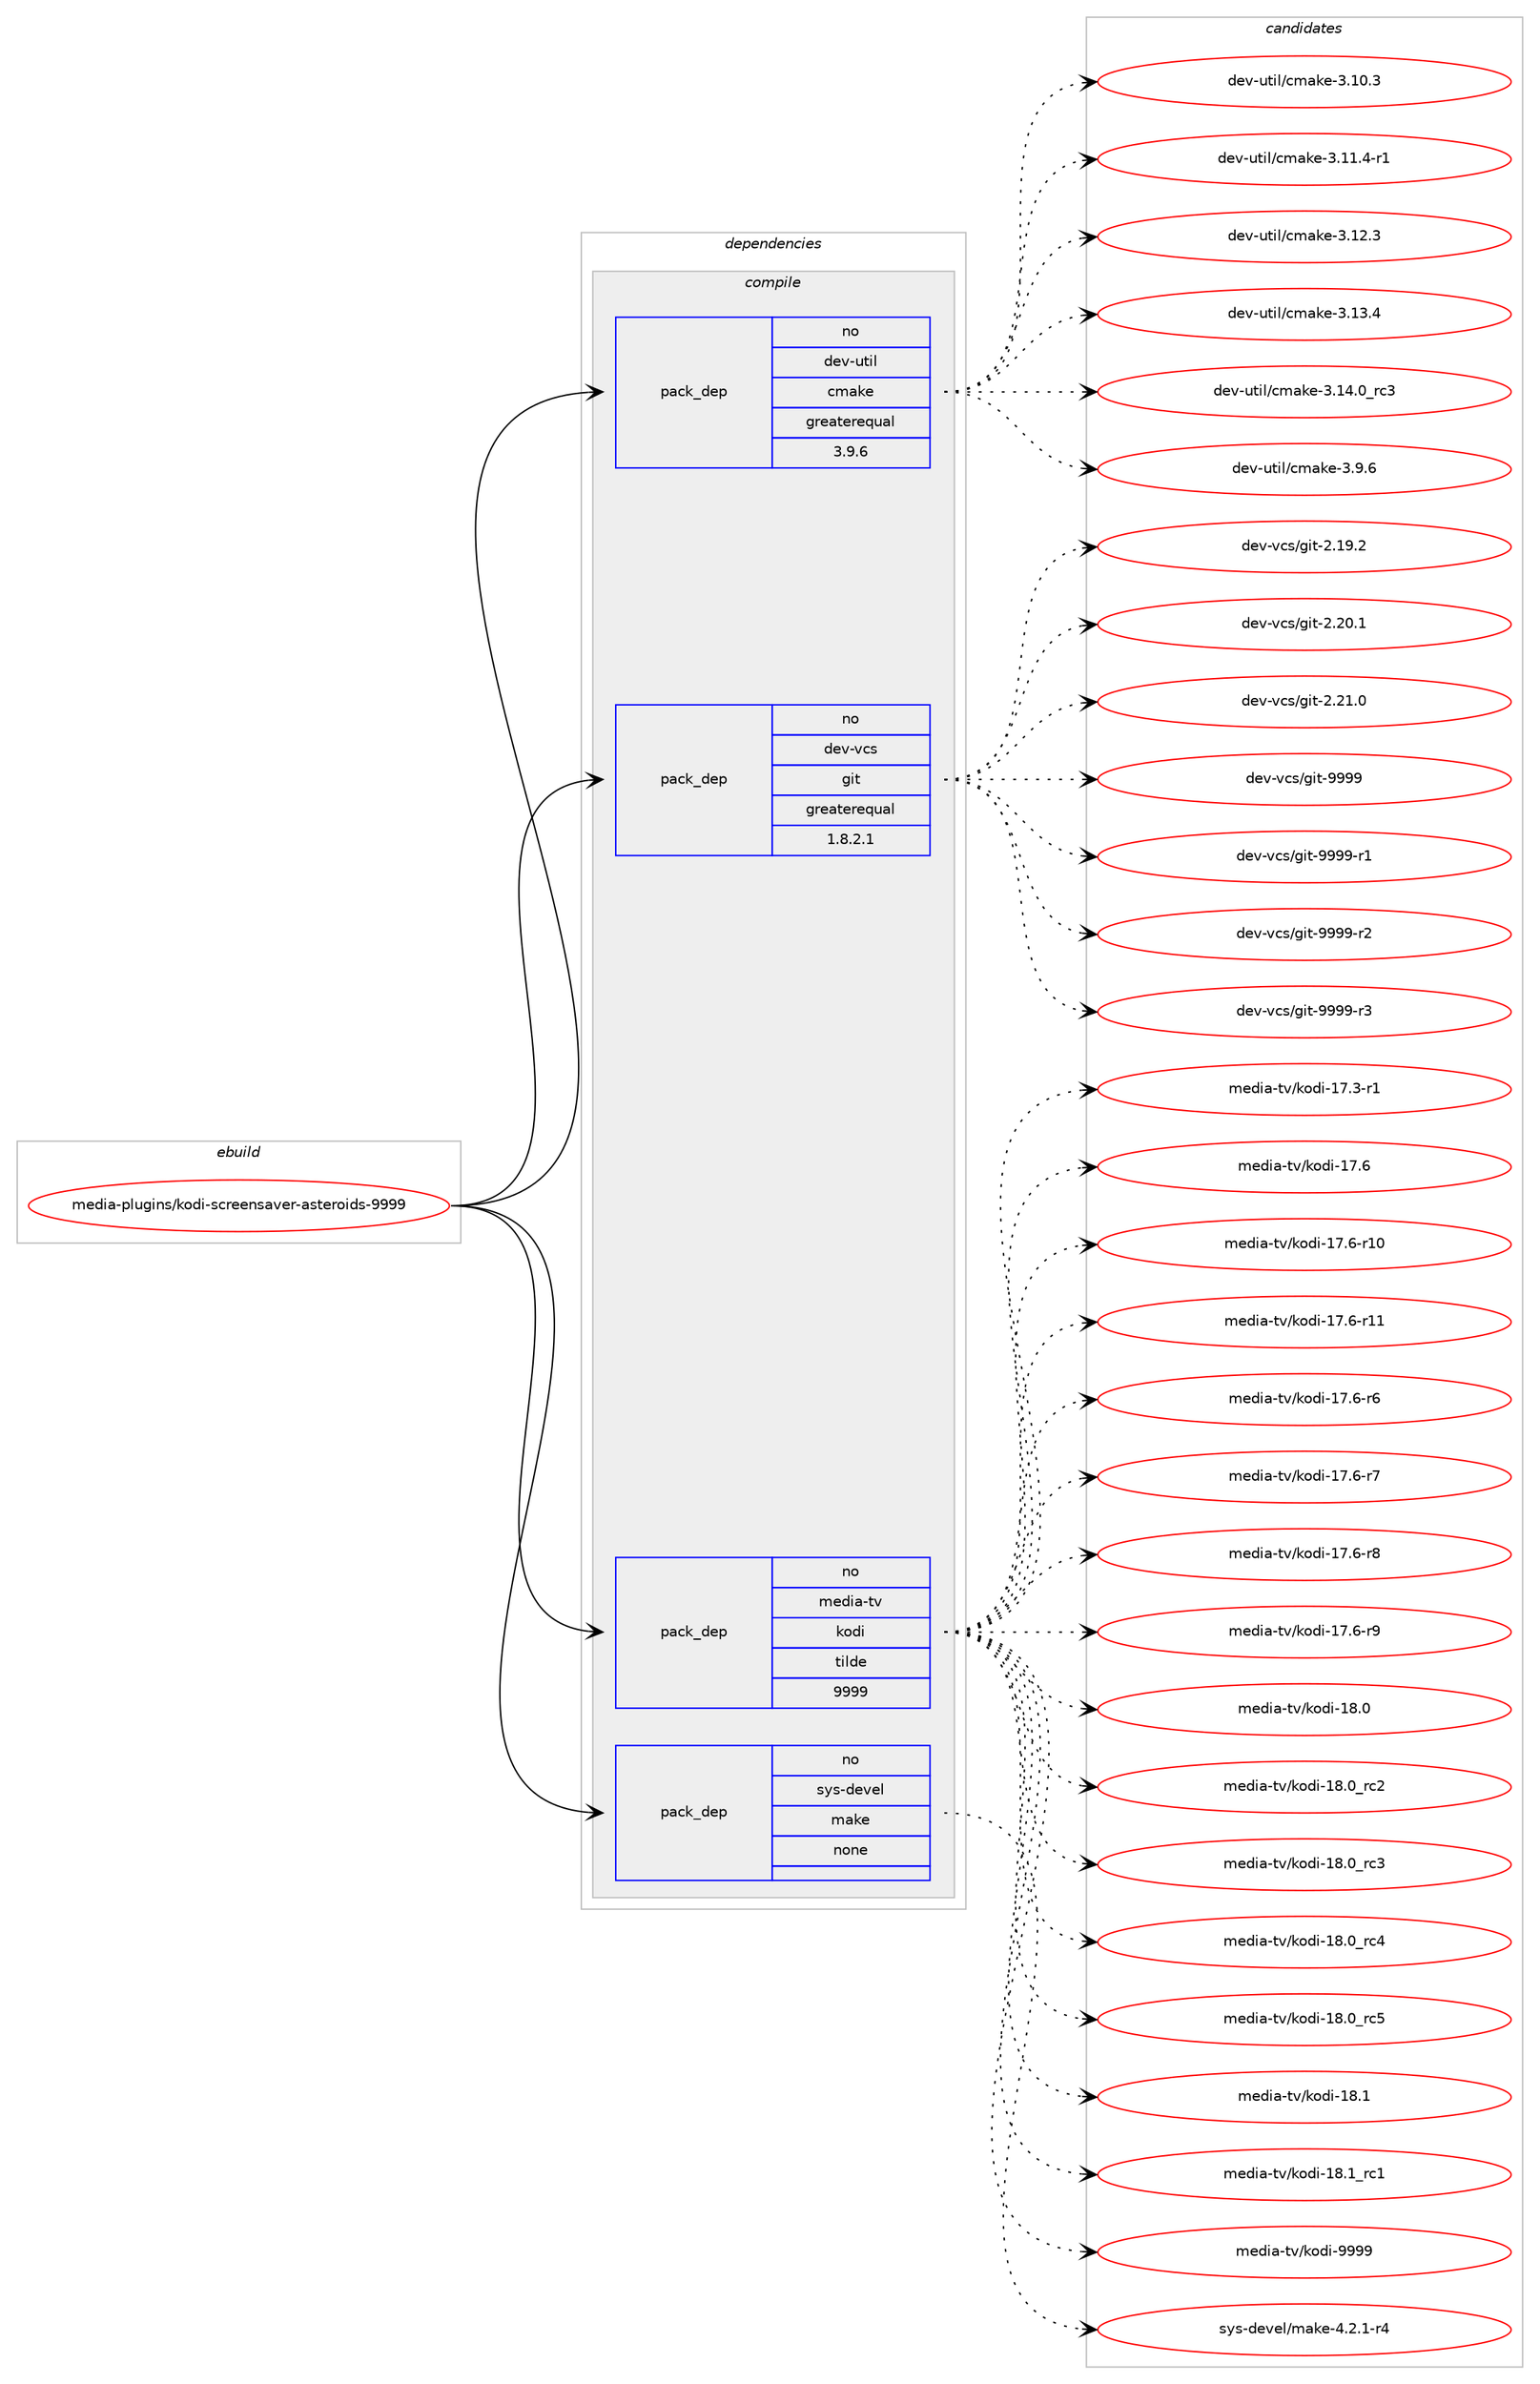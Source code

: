 digraph prolog {

# *************
# Graph options
# *************

newrank=true;
concentrate=true;
compound=true;
graph [rankdir=LR,fontname=Helvetica,fontsize=10,ranksep=1.5];#, ranksep=2.5, nodesep=0.2];
edge  [arrowhead=vee];
node  [fontname=Helvetica,fontsize=10];

# **********
# The ebuild
# **********

subgraph cluster_leftcol {
color=gray;
rank=same;
label=<<i>ebuild</i>>;
id [label="media-plugins/kodi-screensaver-asteroids-9999", color=red, width=4, href="../media-plugins/kodi-screensaver-asteroids-9999.svg"];
}

# ****************
# The dependencies
# ****************

subgraph cluster_midcol {
color=gray;
label=<<i>dependencies</i>>;
subgraph cluster_compile {
fillcolor="#eeeeee";
style=filled;
label=<<i>compile</i>>;
subgraph pack1159273 {
dependency1621901 [label=<<TABLE BORDER="0" CELLBORDER="1" CELLSPACING="0" CELLPADDING="4" WIDTH="220"><TR><TD ROWSPAN="6" CELLPADDING="30">pack_dep</TD></TR><TR><TD WIDTH="110">no</TD></TR><TR><TD>dev-util</TD></TR><TR><TD>cmake</TD></TR><TR><TD>greaterequal</TD></TR><TR><TD>3.9.6</TD></TR></TABLE>>, shape=none, color=blue];
}
id:e -> dependency1621901:w [weight=20,style="solid",arrowhead="vee"];
subgraph pack1159274 {
dependency1621902 [label=<<TABLE BORDER="0" CELLBORDER="1" CELLSPACING="0" CELLPADDING="4" WIDTH="220"><TR><TD ROWSPAN="6" CELLPADDING="30">pack_dep</TD></TR><TR><TD WIDTH="110">no</TD></TR><TR><TD>dev-vcs</TD></TR><TR><TD>git</TD></TR><TR><TD>greaterequal</TD></TR><TR><TD>1.8.2.1</TD></TR></TABLE>>, shape=none, color=blue];
}
id:e -> dependency1621902:w [weight=20,style="solid",arrowhead="vee"];
subgraph pack1159275 {
dependency1621903 [label=<<TABLE BORDER="0" CELLBORDER="1" CELLSPACING="0" CELLPADDING="4" WIDTH="220"><TR><TD ROWSPAN="6" CELLPADDING="30">pack_dep</TD></TR><TR><TD WIDTH="110">no</TD></TR><TR><TD>media-tv</TD></TR><TR><TD>kodi</TD></TR><TR><TD>tilde</TD></TR><TR><TD>9999</TD></TR></TABLE>>, shape=none, color=blue];
}
id:e -> dependency1621903:w [weight=20,style="solid",arrowhead="vee"];
subgraph pack1159276 {
dependency1621904 [label=<<TABLE BORDER="0" CELLBORDER="1" CELLSPACING="0" CELLPADDING="4" WIDTH="220"><TR><TD ROWSPAN="6" CELLPADDING="30">pack_dep</TD></TR><TR><TD WIDTH="110">no</TD></TR><TR><TD>sys-devel</TD></TR><TR><TD>make</TD></TR><TR><TD>none</TD></TR><TR><TD></TD></TR></TABLE>>, shape=none, color=blue];
}
id:e -> dependency1621904:w [weight=20,style="solid",arrowhead="vee"];
}
subgraph cluster_compileandrun {
fillcolor="#eeeeee";
style=filled;
label=<<i>compile and run</i>>;
}
subgraph cluster_run {
fillcolor="#eeeeee";
style=filled;
label=<<i>run</i>>;
}
}

# **************
# The candidates
# **************

subgraph cluster_choices {
rank=same;
color=gray;
label=<<i>candidates</i>>;

subgraph choice1159273 {
color=black;
nodesep=1;
choice1001011184511711610510847991099710710145514649484651 [label="dev-util/cmake-3.10.3", color=red, width=4,href="../dev-util/cmake-3.10.3.svg"];
choice10010111845117116105108479910997107101455146494946524511449 [label="dev-util/cmake-3.11.4-r1", color=red, width=4,href="../dev-util/cmake-3.11.4-r1.svg"];
choice1001011184511711610510847991099710710145514649504651 [label="dev-util/cmake-3.12.3", color=red, width=4,href="../dev-util/cmake-3.12.3.svg"];
choice1001011184511711610510847991099710710145514649514652 [label="dev-util/cmake-3.13.4", color=red, width=4,href="../dev-util/cmake-3.13.4.svg"];
choice1001011184511711610510847991099710710145514649524648951149951 [label="dev-util/cmake-3.14.0_rc3", color=red, width=4,href="../dev-util/cmake-3.14.0_rc3.svg"];
choice10010111845117116105108479910997107101455146574654 [label="dev-util/cmake-3.9.6", color=red, width=4,href="../dev-util/cmake-3.9.6.svg"];
dependency1621901:e -> choice1001011184511711610510847991099710710145514649484651:w [style=dotted,weight="100"];
dependency1621901:e -> choice10010111845117116105108479910997107101455146494946524511449:w [style=dotted,weight="100"];
dependency1621901:e -> choice1001011184511711610510847991099710710145514649504651:w [style=dotted,weight="100"];
dependency1621901:e -> choice1001011184511711610510847991099710710145514649514652:w [style=dotted,weight="100"];
dependency1621901:e -> choice1001011184511711610510847991099710710145514649524648951149951:w [style=dotted,weight="100"];
dependency1621901:e -> choice10010111845117116105108479910997107101455146574654:w [style=dotted,weight="100"];
}
subgraph choice1159274 {
color=black;
nodesep=1;
choice10010111845118991154710310511645504649574650 [label="dev-vcs/git-2.19.2", color=red, width=4,href="../dev-vcs/git-2.19.2.svg"];
choice10010111845118991154710310511645504650484649 [label="dev-vcs/git-2.20.1", color=red, width=4,href="../dev-vcs/git-2.20.1.svg"];
choice10010111845118991154710310511645504650494648 [label="dev-vcs/git-2.21.0", color=red, width=4,href="../dev-vcs/git-2.21.0.svg"];
choice1001011184511899115471031051164557575757 [label="dev-vcs/git-9999", color=red, width=4,href="../dev-vcs/git-9999.svg"];
choice10010111845118991154710310511645575757574511449 [label="dev-vcs/git-9999-r1", color=red, width=4,href="../dev-vcs/git-9999-r1.svg"];
choice10010111845118991154710310511645575757574511450 [label="dev-vcs/git-9999-r2", color=red, width=4,href="../dev-vcs/git-9999-r2.svg"];
choice10010111845118991154710310511645575757574511451 [label="dev-vcs/git-9999-r3", color=red, width=4,href="../dev-vcs/git-9999-r3.svg"];
dependency1621902:e -> choice10010111845118991154710310511645504649574650:w [style=dotted,weight="100"];
dependency1621902:e -> choice10010111845118991154710310511645504650484649:w [style=dotted,weight="100"];
dependency1621902:e -> choice10010111845118991154710310511645504650494648:w [style=dotted,weight="100"];
dependency1621902:e -> choice1001011184511899115471031051164557575757:w [style=dotted,weight="100"];
dependency1621902:e -> choice10010111845118991154710310511645575757574511449:w [style=dotted,weight="100"];
dependency1621902:e -> choice10010111845118991154710310511645575757574511450:w [style=dotted,weight="100"];
dependency1621902:e -> choice10010111845118991154710310511645575757574511451:w [style=dotted,weight="100"];
}
subgraph choice1159275 {
color=black;
nodesep=1;
choice10910110010597451161184710711110010545495546514511449 [label="media-tv/kodi-17.3-r1", color=red, width=4,href="../media-tv/kodi-17.3-r1.svg"];
choice1091011001059745116118471071111001054549554654 [label="media-tv/kodi-17.6", color=red, width=4,href="../media-tv/kodi-17.6.svg"];
choice1091011001059745116118471071111001054549554654451144948 [label="media-tv/kodi-17.6-r10", color=red, width=4,href="../media-tv/kodi-17.6-r10.svg"];
choice1091011001059745116118471071111001054549554654451144949 [label="media-tv/kodi-17.6-r11", color=red, width=4,href="../media-tv/kodi-17.6-r11.svg"];
choice10910110010597451161184710711110010545495546544511454 [label="media-tv/kodi-17.6-r6", color=red, width=4,href="../media-tv/kodi-17.6-r6.svg"];
choice10910110010597451161184710711110010545495546544511455 [label="media-tv/kodi-17.6-r7", color=red, width=4,href="../media-tv/kodi-17.6-r7.svg"];
choice10910110010597451161184710711110010545495546544511456 [label="media-tv/kodi-17.6-r8", color=red, width=4,href="../media-tv/kodi-17.6-r8.svg"];
choice10910110010597451161184710711110010545495546544511457 [label="media-tv/kodi-17.6-r9", color=red, width=4,href="../media-tv/kodi-17.6-r9.svg"];
choice1091011001059745116118471071111001054549564648 [label="media-tv/kodi-18.0", color=red, width=4,href="../media-tv/kodi-18.0.svg"];
choice1091011001059745116118471071111001054549564648951149950 [label="media-tv/kodi-18.0_rc2", color=red, width=4,href="../media-tv/kodi-18.0_rc2.svg"];
choice1091011001059745116118471071111001054549564648951149951 [label="media-tv/kodi-18.0_rc3", color=red, width=4,href="../media-tv/kodi-18.0_rc3.svg"];
choice1091011001059745116118471071111001054549564648951149952 [label="media-tv/kodi-18.0_rc4", color=red, width=4,href="../media-tv/kodi-18.0_rc4.svg"];
choice1091011001059745116118471071111001054549564648951149953 [label="media-tv/kodi-18.0_rc5", color=red, width=4,href="../media-tv/kodi-18.0_rc5.svg"];
choice1091011001059745116118471071111001054549564649 [label="media-tv/kodi-18.1", color=red, width=4,href="../media-tv/kodi-18.1.svg"];
choice1091011001059745116118471071111001054549564649951149949 [label="media-tv/kodi-18.1_rc1", color=red, width=4,href="../media-tv/kodi-18.1_rc1.svg"];
choice1091011001059745116118471071111001054557575757 [label="media-tv/kodi-9999", color=red, width=4,href="../media-tv/kodi-9999.svg"];
dependency1621903:e -> choice10910110010597451161184710711110010545495546514511449:w [style=dotted,weight="100"];
dependency1621903:e -> choice1091011001059745116118471071111001054549554654:w [style=dotted,weight="100"];
dependency1621903:e -> choice1091011001059745116118471071111001054549554654451144948:w [style=dotted,weight="100"];
dependency1621903:e -> choice1091011001059745116118471071111001054549554654451144949:w [style=dotted,weight="100"];
dependency1621903:e -> choice10910110010597451161184710711110010545495546544511454:w [style=dotted,weight="100"];
dependency1621903:e -> choice10910110010597451161184710711110010545495546544511455:w [style=dotted,weight="100"];
dependency1621903:e -> choice10910110010597451161184710711110010545495546544511456:w [style=dotted,weight="100"];
dependency1621903:e -> choice10910110010597451161184710711110010545495546544511457:w [style=dotted,weight="100"];
dependency1621903:e -> choice1091011001059745116118471071111001054549564648:w [style=dotted,weight="100"];
dependency1621903:e -> choice1091011001059745116118471071111001054549564648951149950:w [style=dotted,weight="100"];
dependency1621903:e -> choice1091011001059745116118471071111001054549564648951149951:w [style=dotted,weight="100"];
dependency1621903:e -> choice1091011001059745116118471071111001054549564648951149952:w [style=dotted,weight="100"];
dependency1621903:e -> choice1091011001059745116118471071111001054549564648951149953:w [style=dotted,weight="100"];
dependency1621903:e -> choice1091011001059745116118471071111001054549564649:w [style=dotted,weight="100"];
dependency1621903:e -> choice1091011001059745116118471071111001054549564649951149949:w [style=dotted,weight="100"];
dependency1621903:e -> choice1091011001059745116118471071111001054557575757:w [style=dotted,weight="100"];
}
subgraph choice1159276 {
color=black;
nodesep=1;
choice1151211154510010111810110847109971071014552465046494511452 [label="sys-devel/make-4.2.1-r4", color=red, width=4,href="../sys-devel/make-4.2.1-r4.svg"];
dependency1621904:e -> choice1151211154510010111810110847109971071014552465046494511452:w [style=dotted,weight="100"];
}
}

}
